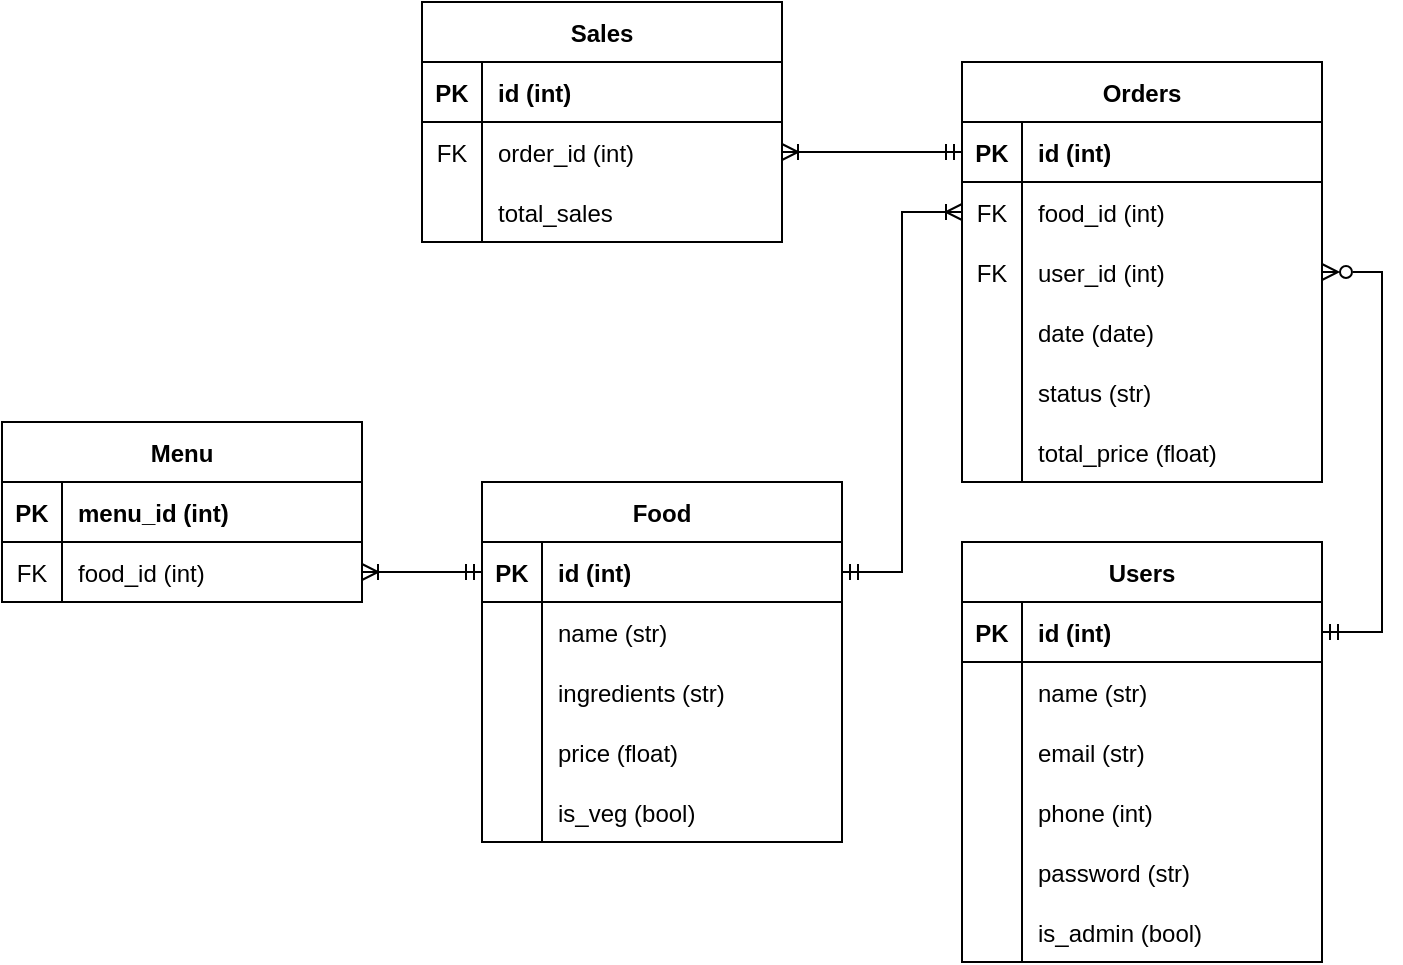 <mxfile version="20.5.1" type="device"><diagram id="uRsdhflDdtoOMmll3cLZ" name="Page-1"><mxGraphModel dx="1426" dy="737" grid="1" gridSize="10" guides="1" tooltips="1" connect="1" arrows="1" fold="1" page="1" pageScale="1" pageWidth="827" pageHeight="1169" math="0" shadow="0"><root><mxCell id="0"/><mxCell id="1" parent="0"/><mxCell id="iGJ9qGUGI-kX-xGFb3I8-1" value="Menu" style="shape=table;startSize=30;container=1;collapsible=1;childLayout=tableLayout;fixedRows=1;rowLines=0;fontStyle=1;align=center;resizeLast=1;" parent="1" vertex="1"><mxGeometry x="30" y="260" width="180" height="90" as="geometry"/></mxCell><mxCell id="iGJ9qGUGI-kX-xGFb3I8-2" value="" style="shape=tableRow;horizontal=0;startSize=0;swimlaneHead=0;swimlaneBody=0;fillColor=none;collapsible=0;dropTarget=0;points=[[0,0.5],[1,0.5]];portConstraint=eastwest;top=0;left=0;right=0;bottom=1;" parent="iGJ9qGUGI-kX-xGFb3I8-1" vertex="1"><mxGeometry y="30" width="180" height="30" as="geometry"/></mxCell><mxCell id="iGJ9qGUGI-kX-xGFb3I8-3" value="PK" style="shape=partialRectangle;connectable=0;fillColor=none;top=0;left=0;bottom=0;right=0;fontStyle=1;overflow=hidden;" parent="iGJ9qGUGI-kX-xGFb3I8-2" vertex="1"><mxGeometry width="30" height="30" as="geometry"><mxRectangle width="30" height="30" as="alternateBounds"/></mxGeometry></mxCell><mxCell id="iGJ9qGUGI-kX-xGFb3I8-4" value="menu_id (int)" style="shape=partialRectangle;connectable=0;fillColor=none;top=0;left=0;bottom=0;right=0;align=left;spacingLeft=6;fontStyle=1;overflow=hidden;" parent="iGJ9qGUGI-kX-xGFb3I8-2" vertex="1"><mxGeometry x="30" width="150" height="30" as="geometry"><mxRectangle width="150" height="30" as="alternateBounds"/></mxGeometry></mxCell><mxCell id="iGJ9qGUGI-kX-xGFb3I8-5" value="" style="shape=tableRow;horizontal=0;startSize=0;swimlaneHead=0;swimlaneBody=0;fillColor=none;collapsible=0;dropTarget=0;points=[[0,0.5],[1,0.5]];portConstraint=eastwest;top=0;left=0;right=0;bottom=0;" parent="iGJ9qGUGI-kX-xGFb3I8-1" vertex="1"><mxGeometry y="60" width="180" height="30" as="geometry"/></mxCell><mxCell id="iGJ9qGUGI-kX-xGFb3I8-6" value="FK" style="shape=partialRectangle;connectable=0;fillColor=none;top=0;left=0;bottom=0;right=0;editable=1;overflow=hidden;" parent="iGJ9qGUGI-kX-xGFb3I8-5" vertex="1"><mxGeometry width="30" height="30" as="geometry"><mxRectangle width="30" height="30" as="alternateBounds"/></mxGeometry></mxCell><mxCell id="iGJ9qGUGI-kX-xGFb3I8-7" value="food_id (int)" style="shape=partialRectangle;connectable=0;fillColor=none;top=0;left=0;bottom=0;right=0;align=left;spacingLeft=6;overflow=hidden;" parent="iGJ9qGUGI-kX-xGFb3I8-5" vertex="1"><mxGeometry x="30" width="150" height="30" as="geometry"><mxRectangle width="150" height="30" as="alternateBounds"/></mxGeometry></mxCell><mxCell id="iGJ9qGUGI-kX-xGFb3I8-14" value="Food" style="shape=table;startSize=30;container=1;collapsible=1;childLayout=tableLayout;fixedRows=1;rowLines=0;fontStyle=1;align=center;resizeLast=1;" parent="1" vertex="1"><mxGeometry x="270" y="290" width="180" height="180" as="geometry"/></mxCell><mxCell id="iGJ9qGUGI-kX-xGFb3I8-15" value="" style="shape=tableRow;horizontal=0;startSize=0;swimlaneHead=0;swimlaneBody=0;fillColor=none;collapsible=0;dropTarget=0;points=[[0,0.5],[1,0.5]];portConstraint=eastwest;top=0;left=0;right=0;bottom=1;" parent="iGJ9qGUGI-kX-xGFb3I8-14" vertex="1"><mxGeometry y="30" width="180" height="30" as="geometry"/></mxCell><mxCell id="iGJ9qGUGI-kX-xGFb3I8-16" value="PK" style="shape=partialRectangle;connectable=0;fillColor=none;top=0;left=0;bottom=0;right=0;fontStyle=1;overflow=hidden;" parent="iGJ9qGUGI-kX-xGFb3I8-15" vertex="1"><mxGeometry width="30" height="30" as="geometry"><mxRectangle width="30" height="30" as="alternateBounds"/></mxGeometry></mxCell><mxCell id="iGJ9qGUGI-kX-xGFb3I8-17" value="id (int)" style="shape=partialRectangle;connectable=0;fillColor=none;top=0;left=0;bottom=0;right=0;align=left;spacingLeft=6;fontStyle=1;overflow=hidden;" parent="iGJ9qGUGI-kX-xGFb3I8-15" vertex="1"><mxGeometry x="30" width="150" height="30" as="geometry"><mxRectangle width="150" height="30" as="alternateBounds"/></mxGeometry></mxCell><mxCell id="iGJ9qGUGI-kX-xGFb3I8-18" value="" style="shape=tableRow;horizontal=0;startSize=0;swimlaneHead=0;swimlaneBody=0;fillColor=none;collapsible=0;dropTarget=0;points=[[0,0.5],[1,0.5]];portConstraint=eastwest;top=0;left=0;right=0;bottom=0;" parent="iGJ9qGUGI-kX-xGFb3I8-14" vertex="1"><mxGeometry y="60" width="180" height="30" as="geometry"/></mxCell><mxCell id="iGJ9qGUGI-kX-xGFb3I8-19" value="" style="shape=partialRectangle;connectable=0;fillColor=none;top=0;left=0;bottom=0;right=0;editable=1;overflow=hidden;" parent="iGJ9qGUGI-kX-xGFb3I8-18" vertex="1"><mxGeometry width="30" height="30" as="geometry"><mxRectangle width="30" height="30" as="alternateBounds"/></mxGeometry></mxCell><mxCell id="iGJ9qGUGI-kX-xGFb3I8-20" value="name (str)" style="shape=partialRectangle;connectable=0;fillColor=none;top=0;left=0;bottom=0;right=0;align=left;spacingLeft=6;overflow=hidden;" parent="iGJ9qGUGI-kX-xGFb3I8-18" vertex="1"><mxGeometry x="30" width="150" height="30" as="geometry"><mxRectangle width="150" height="30" as="alternateBounds"/></mxGeometry></mxCell><mxCell id="iGJ9qGUGI-kX-xGFb3I8-29" value="" style="shape=tableRow;horizontal=0;startSize=0;swimlaneHead=0;swimlaneBody=0;fillColor=none;collapsible=0;dropTarget=0;points=[[0,0.5],[1,0.5]];portConstraint=eastwest;top=0;left=0;right=0;bottom=0;" parent="iGJ9qGUGI-kX-xGFb3I8-14" vertex="1"><mxGeometry y="90" width="180" height="30" as="geometry"/></mxCell><mxCell id="iGJ9qGUGI-kX-xGFb3I8-30" value="" style="shape=partialRectangle;connectable=0;fillColor=none;top=0;left=0;bottom=0;right=0;editable=1;overflow=hidden;" parent="iGJ9qGUGI-kX-xGFb3I8-29" vertex="1"><mxGeometry width="30" height="30" as="geometry"><mxRectangle width="30" height="30" as="alternateBounds"/></mxGeometry></mxCell><mxCell id="iGJ9qGUGI-kX-xGFb3I8-31" value="ingredients (str)" style="shape=partialRectangle;connectable=0;fillColor=none;top=0;left=0;bottom=0;right=0;align=left;spacingLeft=6;overflow=hidden;" parent="iGJ9qGUGI-kX-xGFb3I8-29" vertex="1"><mxGeometry x="30" width="150" height="30" as="geometry"><mxRectangle width="150" height="30" as="alternateBounds"/></mxGeometry></mxCell><mxCell id="iGJ9qGUGI-kX-xGFb3I8-32" value="" style="shape=tableRow;horizontal=0;startSize=0;swimlaneHead=0;swimlaneBody=0;fillColor=none;collapsible=0;dropTarget=0;points=[[0,0.5],[1,0.5]];portConstraint=eastwest;top=0;left=0;right=0;bottom=0;" parent="iGJ9qGUGI-kX-xGFb3I8-14" vertex="1"><mxGeometry y="120" width="180" height="30" as="geometry"/></mxCell><mxCell id="iGJ9qGUGI-kX-xGFb3I8-33" value="" style="shape=partialRectangle;connectable=0;fillColor=none;top=0;left=0;bottom=0;right=0;editable=1;overflow=hidden;" parent="iGJ9qGUGI-kX-xGFb3I8-32" vertex="1"><mxGeometry width="30" height="30" as="geometry"><mxRectangle width="30" height="30" as="alternateBounds"/></mxGeometry></mxCell><mxCell id="iGJ9qGUGI-kX-xGFb3I8-34" value="price (float)" style="shape=partialRectangle;connectable=0;fillColor=none;top=0;left=0;bottom=0;right=0;align=left;spacingLeft=6;overflow=hidden;" parent="iGJ9qGUGI-kX-xGFb3I8-32" vertex="1"><mxGeometry x="30" width="150" height="30" as="geometry"><mxRectangle width="150" height="30" as="alternateBounds"/></mxGeometry></mxCell><mxCell id="iGJ9qGUGI-kX-xGFb3I8-26" value="" style="shape=tableRow;horizontal=0;startSize=0;swimlaneHead=0;swimlaneBody=0;fillColor=none;collapsible=0;dropTarget=0;points=[[0,0.5],[1,0.5]];portConstraint=eastwest;top=0;left=0;right=0;bottom=0;" parent="iGJ9qGUGI-kX-xGFb3I8-14" vertex="1"><mxGeometry y="150" width="180" height="30" as="geometry"/></mxCell><mxCell id="iGJ9qGUGI-kX-xGFb3I8-27" value="" style="shape=partialRectangle;connectable=0;fillColor=none;top=0;left=0;bottom=0;right=0;editable=1;overflow=hidden;" parent="iGJ9qGUGI-kX-xGFb3I8-26" vertex="1"><mxGeometry width="30" height="30" as="geometry"><mxRectangle width="30" height="30" as="alternateBounds"/></mxGeometry></mxCell><mxCell id="iGJ9qGUGI-kX-xGFb3I8-28" value="is_veg (bool)" style="shape=partialRectangle;connectable=0;fillColor=none;top=0;left=0;bottom=0;right=0;align=left;spacingLeft=6;overflow=hidden;" parent="iGJ9qGUGI-kX-xGFb3I8-26" vertex="1"><mxGeometry x="30" width="150" height="30" as="geometry"><mxRectangle width="150" height="30" as="alternateBounds"/></mxGeometry></mxCell><mxCell id="iGJ9qGUGI-kX-xGFb3I8-36" value="" style="edgeStyle=entityRelationEdgeStyle;fontSize=12;html=1;endArrow=ERoneToMany;startArrow=ERmandOne;rounded=0;exitX=0;exitY=0.5;exitDx=0;exitDy=0;entryX=1;entryY=0.5;entryDx=0;entryDy=0;" parent="1" source="iGJ9qGUGI-kX-xGFb3I8-15" target="iGJ9qGUGI-kX-xGFb3I8-5" edge="1"><mxGeometry width="100" height="100" relative="1" as="geometry"><mxPoint x="240" y="130" as="sourcePoint"/><mxPoint x="270" y="40" as="targetPoint"/></mxGeometry></mxCell><mxCell id="iGJ9qGUGI-kX-xGFb3I8-39" value="Orders" style="shape=table;startSize=30;container=1;collapsible=1;childLayout=tableLayout;fixedRows=1;rowLines=0;fontStyle=1;align=center;resizeLast=1;" parent="1" vertex="1"><mxGeometry x="510" y="80" width="180" height="210" as="geometry"/></mxCell><mxCell id="iGJ9qGUGI-kX-xGFb3I8-40" value="" style="shape=tableRow;horizontal=0;startSize=0;swimlaneHead=0;swimlaneBody=0;fillColor=none;collapsible=0;dropTarget=0;points=[[0,0.5],[1,0.5]];portConstraint=eastwest;top=0;left=0;right=0;bottom=1;" parent="iGJ9qGUGI-kX-xGFb3I8-39" vertex="1"><mxGeometry y="30" width="180" height="30" as="geometry"/></mxCell><mxCell id="iGJ9qGUGI-kX-xGFb3I8-41" value="PK" style="shape=partialRectangle;connectable=0;fillColor=none;top=0;left=0;bottom=0;right=0;fontStyle=1;overflow=hidden;" parent="iGJ9qGUGI-kX-xGFb3I8-40" vertex="1"><mxGeometry width="30" height="30" as="geometry"><mxRectangle width="30" height="30" as="alternateBounds"/></mxGeometry></mxCell><mxCell id="iGJ9qGUGI-kX-xGFb3I8-42" value="id (int)" style="shape=partialRectangle;connectable=0;fillColor=none;top=0;left=0;bottom=0;right=0;align=left;spacingLeft=6;fontStyle=1;overflow=hidden;" parent="iGJ9qGUGI-kX-xGFb3I8-40" vertex="1"><mxGeometry x="30" width="150" height="30" as="geometry"><mxRectangle width="150" height="30" as="alternateBounds"/></mxGeometry></mxCell><mxCell id="iGJ9qGUGI-kX-xGFb3I8-43" value="" style="shape=tableRow;horizontal=0;startSize=0;swimlaneHead=0;swimlaneBody=0;fillColor=none;collapsible=0;dropTarget=0;points=[[0,0.5],[1,0.5]];portConstraint=eastwest;top=0;left=0;right=0;bottom=0;" parent="iGJ9qGUGI-kX-xGFb3I8-39" vertex="1"><mxGeometry y="60" width="180" height="30" as="geometry"/></mxCell><mxCell id="iGJ9qGUGI-kX-xGFb3I8-44" value="FK" style="shape=partialRectangle;connectable=0;fillColor=none;top=0;left=0;bottom=0;right=0;editable=1;overflow=hidden;" parent="iGJ9qGUGI-kX-xGFb3I8-43" vertex="1"><mxGeometry width="30" height="30" as="geometry"><mxRectangle width="30" height="30" as="alternateBounds"/></mxGeometry></mxCell><mxCell id="iGJ9qGUGI-kX-xGFb3I8-45" value="food_id (int)" style="shape=partialRectangle;connectable=0;fillColor=none;top=0;left=0;bottom=0;right=0;align=left;spacingLeft=6;overflow=hidden;" parent="iGJ9qGUGI-kX-xGFb3I8-43" vertex="1"><mxGeometry x="30" width="150" height="30" as="geometry"><mxRectangle width="150" height="30" as="alternateBounds"/></mxGeometry></mxCell><mxCell id="iGJ9qGUGI-kX-xGFb3I8-71" value="" style="shape=tableRow;horizontal=0;startSize=0;swimlaneHead=0;swimlaneBody=0;fillColor=none;collapsible=0;dropTarget=0;points=[[0,0.5],[1,0.5]];portConstraint=eastwest;top=0;left=0;right=0;bottom=0;" parent="iGJ9qGUGI-kX-xGFb3I8-39" vertex="1"><mxGeometry y="90" width="180" height="30" as="geometry"/></mxCell><mxCell id="iGJ9qGUGI-kX-xGFb3I8-72" value="FK" style="shape=partialRectangle;connectable=0;fillColor=none;top=0;left=0;bottom=0;right=0;editable=1;overflow=hidden;" parent="iGJ9qGUGI-kX-xGFb3I8-71" vertex="1"><mxGeometry width="30" height="30" as="geometry"><mxRectangle width="30" height="30" as="alternateBounds"/></mxGeometry></mxCell><mxCell id="iGJ9qGUGI-kX-xGFb3I8-73" value="user_id (int)" style="shape=partialRectangle;connectable=0;fillColor=none;top=0;left=0;bottom=0;right=0;align=left;spacingLeft=6;overflow=hidden;" parent="iGJ9qGUGI-kX-xGFb3I8-71" vertex="1"><mxGeometry x="30" width="150" height="30" as="geometry"><mxRectangle width="150" height="30" as="alternateBounds"/></mxGeometry></mxCell><mxCell id="iGJ9qGUGI-kX-xGFb3I8-74" value="" style="shape=tableRow;horizontal=0;startSize=0;swimlaneHead=0;swimlaneBody=0;fillColor=none;collapsible=0;dropTarget=0;points=[[0,0.5],[1,0.5]];portConstraint=eastwest;top=0;left=0;right=0;bottom=0;" parent="iGJ9qGUGI-kX-xGFb3I8-39" vertex="1"><mxGeometry y="120" width="180" height="30" as="geometry"/></mxCell><mxCell id="iGJ9qGUGI-kX-xGFb3I8-75" value="" style="shape=partialRectangle;connectable=0;fillColor=none;top=0;left=0;bottom=0;right=0;editable=1;overflow=hidden;" parent="iGJ9qGUGI-kX-xGFb3I8-74" vertex="1"><mxGeometry width="30" height="30" as="geometry"><mxRectangle width="30" height="30" as="alternateBounds"/></mxGeometry></mxCell><mxCell id="iGJ9qGUGI-kX-xGFb3I8-76" value="date (date)" style="shape=partialRectangle;connectable=0;fillColor=none;top=0;left=0;bottom=0;right=0;align=left;spacingLeft=6;overflow=hidden;" parent="iGJ9qGUGI-kX-xGFb3I8-74" vertex="1"><mxGeometry x="30" width="150" height="30" as="geometry"><mxRectangle width="150" height="30" as="alternateBounds"/></mxGeometry></mxCell><mxCell id="iGJ9qGUGI-kX-xGFb3I8-77" value="" style="shape=tableRow;horizontal=0;startSize=0;swimlaneHead=0;swimlaneBody=0;fillColor=none;collapsible=0;dropTarget=0;points=[[0,0.5],[1,0.5]];portConstraint=eastwest;top=0;left=0;right=0;bottom=0;" parent="iGJ9qGUGI-kX-xGFb3I8-39" vertex="1"><mxGeometry y="150" width="180" height="30" as="geometry"/></mxCell><mxCell id="iGJ9qGUGI-kX-xGFb3I8-78" value="" style="shape=partialRectangle;connectable=0;fillColor=none;top=0;left=0;bottom=0;right=0;editable=1;overflow=hidden;" parent="iGJ9qGUGI-kX-xGFb3I8-77" vertex="1"><mxGeometry width="30" height="30" as="geometry"><mxRectangle width="30" height="30" as="alternateBounds"/></mxGeometry></mxCell><mxCell id="iGJ9qGUGI-kX-xGFb3I8-79" value="status (str)" style="shape=partialRectangle;connectable=0;fillColor=none;top=0;left=0;bottom=0;right=0;align=left;spacingLeft=6;overflow=hidden;" parent="iGJ9qGUGI-kX-xGFb3I8-77" vertex="1"><mxGeometry x="30" width="150" height="30" as="geometry"><mxRectangle width="150" height="30" as="alternateBounds"/></mxGeometry></mxCell><mxCell id="iGJ9qGUGI-kX-xGFb3I8-67" value="" style="shape=tableRow;horizontal=0;startSize=0;swimlaneHead=0;swimlaneBody=0;fillColor=none;collapsible=0;dropTarget=0;points=[[0,0.5],[1,0.5]];portConstraint=eastwest;top=0;left=0;right=0;bottom=0;" parent="iGJ9qGUGI-kX-xGFb3I8-39" vertex="1"><mxGeometry y="180" width="180" height="30" as="geometry"/></mxCell><mxCell id="iGJ9qGUGI-kX-xGFb3I8-68" value="" style="shape=partialRectangle;connectable=0;fillColor=none;top=0;left=0;bottom=0;right=0;editable=1;overflow=hidden;" parent="iGJ9qGUGI-kX-xGFb3I8-67" vertex="1"><mxGeometry width="30" height="30" as="geometry"><mxRectangle width="30" height="30" as="alternateBounds"/></mxGeometry></mxCell><mxCell id="iGJ9qGUGI-kX-xGFb3I8-69" value="total_price (float)" style="shape=partialRectangle;connectable=0;fillColor=none;top=0;left=0;bottom=0;right=0;align=left;spacingLeft=6;overflow=hidden;" parent="iGJ9qGUGI-kX-xGFb3I8-67" vertex="1"><mxGeometry x="30" width="150" height="30" as="geometry"><mxRectangle width="150" height="30" as="alternateBounds"/></mxGeometry></mxCell><mxCell id="iGJ9qGUGI-kX-xGFb3I8-46" value="" style="edgeStyle=entityRelationEdgeStyle;fontSize=12;html=1;endArrow=ERoneToMany;startArrow=ERmandOne;rounded=0;exitX=1;exitY=0.5;exitDx=0;exitDy=0;entryX=0;entryY=0.5;entryDx=0;entryDy=0;" parent="1" source="iGJ9qGUGI-kX-xGFb3I8-15" target="iGJ9qGUGI-kX-xGFb3I8-43" edge="1"><mxGeometry width="100" height="100" relative="1" as="geometry"><mxPoint x="360" y="370" as="sourcePoint"/><mxPoint x="460" y="270" as="targetPoint"/></mxGeometry></mxCell><mxCell id="iGJ9qGUGI-kX-xGFb3I8-50" value="Users" style="shape=table;startSize=30;container=1;collapsible=1;childLayout=tableLayout;fixedRows=1;rowLines=0;fontStyle=1;align=center;resizeLast=1;" parent="1" vertex="1"><mxGeometry x="510" y="320" width="180" height="210" as="geometry"/></mxCell><mxCell id="iGJ9qGUGI-kX-xGFb3I8-51" value="" style="shape=tableRow;horizontal=0;startSize=0;swimlaneHead=0;swimlaneBody=0;fillColor=none;collapsible=0;dropTarget=0;points=[[0,0.5],[1,0.5]];portConstraint=eastwest;top=0;left=0;right=0;bottom=1;" parent="iGJ9qGUGI-kX-xGFb3I8-50" vertex="1"><mxGeometry y="30" width="180" height="30" as="geometry"/></mxCell><mxCell id="iGJ9qGUGI-kX-xGFb3I8-52" value="PK" style="shape=partialRectangle;connectable=0;fillColor=none;top=0;left=0;bottom=0;right=0;fontStyle=1;overflow=hidden;" parent="iGJ9qGUGI-kX-xGFb3I8-51" vertex="1"><mxGeometry width="30" height="30" as="geometry"><mxRectangle width="30" height="30" as="alternateBounds"/></mxGeometry></mxCell><mxCell id="iGJ9qGUGI-kX-xGFb3I8-53" value="id (int)" style="shape=partialRectangle;connectable=0;fillColor=none;top=0;left=0;bottom=0;right=0;align=left;spacingLeft=6;fontStyle=1;overflow=hidden;" parent="iGJ9qGUGI-kX-xGFb3I8-51" vertex="1"><mxGeometry x="30" width="150" height="30" as="geometry"><mxRectangle width="150" height="30" as="alternateBounds"/></mxGeometry></mxCell><mxCell id="iGJ9qGUGI-kX-xGFb3I8-54" value="" style="shape=tableRow;horizontal=0;startSize=0;swimlaneHead=0;swimlaneBody=0;fillColor=none;collapsible=0;dropTarget=0;points=[[0,0.5],[1,0.5]];portConstraint=eastwest;top=0;left=0;right=0;bottom=0;" parent="iGJ9qGUGI-kX-xGFb3I8-50" vertex="1"><mxGeometry y="60" width="180" height="30" as="geometry"/></mxCell><mxCell id="iGJ9qGUGI-kX-xGFb3I8-55" value="" style="shape=partialRectangle;connectable=0;fillColor=none;top=0;left=0;bottom=0;right=0;editable=1;overflow=hidden;" parent="iGJ9qGUGI-kX-xGFb3I8-54" vertex="1"><mxGeometry width="30" height="30" as="geometry"><mxRectangle width="30" height="30" as="alternateBounds"/></mxGeometry></mxCell><mxCell id="iGJ9qGUGI-kX-xGFb3I8-56" value="name (str)" style="shape=partialRectangle;connectable=0;fillColor=none;top=0;left=0;bottom=0;right=0;align=left;spacingLeft=6;overflow=hidden;" parent="iGJ9qGUGI-kX-xGFb3I8-54" vertex="1"><mxGeometry x="30" width="150" height="30" as="geometry"><mxRectangle width="150" height="30" as="alternateBounds"/></mxGeometry></mxCell><mxCell id="iGJ9qGUGI-kX-xGFb3I8-57" value="" style="shape=tableRow;horizontal=0;startSize=0;swimlaneHead=0;swimlaneBody=0;fillColor=none;collapsible=0;dropTarget=0;points=[[0,0.5],[1,0.5]];portConstraint=eastwest;top=0;left=0;right=0;bottom=0;" parent="iGJ9qGUGI-kX-xGFb3I8-50" vertex="1"><mxGeometry y="90" width="180" height="30" as="geometry"/></mxCell><mxCell id="iGJ9qGUGI-kX-xGFb3I8-58" value="" style="shape=partialRectangle;connectable=0;fillColor=none;top=0;left=0;bottom=0;right=0;editable=1;overflow=hidden;" parent="iGJ9qGUGI-kX-xGFb3I8-57" vertex="1"><mxGeometry width="30" height="30" as="geometry"><mxRectangle width="30" height="30" as="alternateBounds"/></mxGeometry></mxCell><mxCell id="iGJ9qGUGI-kX-xGFb3I8-59" value="email (str)" style="shape=partialRectangle;connectable=0;fillColor=none;top=0;left=0;bottom=0;right=0;align=left;spacingLeft=6;overflow=hidden;" parent="iGJ9qGUGI-kX-xGFb3I8-57" vertex="1"><mxGeometry x="30" width="150" height="30" as="geometry"><mxRectangle width="150" height="30" as="alternateBounds"/></mxGeometry></mxCell><mxCell id="iGJ9qGUGI-kX-xGFb3I8-60" value="" style="shape=tableRow;horizontal=0;startSize=0;swimlaneHead=0;swimlaneBody=0;fillColor=none;collapsible=0;dropTarget=0;points=[[0,0.5],[1,0.5]];portConstraint=eastwest;top=0;left=0;right=0;bottom=0;" parent="iGJ9qGUGI-kX-xGFb3I8-50" vertex="1"><mxGeometry y="120" width="180" height="30" as="geometry"/></mxCell><mxCell id="iGJ9qGUGI-kX-xGFb3I8-61" value="" style="shape=partialRectangle;connectable=0;fillColor=none;top=0;left=0;bottom=0;right=0;editable=1;overflow=hidden;" parent="iGJ9qGUGI-kX-xGFb3I8-60" vertex="1"><mxGeometry width="30" height="30" as="geometry"><mxRectangle width="30" height="30" as="alternateBounds"/></mxGeometry></mxCell><mxCell id="iGJ9qGUGI-kX-xGFb3I8-62" value="phone (int)" style="shape=partialRectangle;connectable=0;fillColor=none;top=0;left=0;bottom=0;right=0;align=left;spacingLeft=6;overflow=hidden;" parent="iGJ9qGUGI-kX-xGFb3I8-60" vertex="1"><mxGeometry x="30" width="150" height="30" as="geometry"><mxRectangle width="150" height="30" as="alternateBounds"/></mxGeometry></mxCell><mxCell id="iGJ9qGUGI-kX-xGFb3I8-63" value="" style="shape=tableRow;horizontal=0;startSize=0;swimlaneHead=0;swimlaneBody=0;fillColor=none;collapsible=0;dropTarget=0;points=[[0,0.5],[1,0.5]];portConstraint=eastwest;top=0;left=0;right=0;bottom=0;" parent="iGJ9qGUGI-kX-xGFb3I8-50" vertex="1"><mxGeometry y="150" width="180" height="30" as="geometry"/></mxCell><mxCell id="iGJ9qGUGI-kX-xGFb3I8-64" value="" style="shape=partialRectangle;connectable=0;fillColor=none;top=0;left=0;bottom=0;right=0;editable=1;overflow=hidden;" parent="iGJ9qGUGI-kX-xGFb3I8-63" vertex="1"><mxGeometry width="30" height="30" as="geometry"><mxRectangle width="30" height="30" as="alternateBounds"/></mxGeometry></mxCell><mxCell id="iGJ9qGUGI-kX-xGFb3I8-65" value="password (str)" style="shape=partialRectangle;connectable=0;fillColor=none;top=0;left=0;bottom=0;right=0;align=left;spacingLeft=6;overflow=hidden;" parent="iGJ9qGUGI-kX-xGFb3I8-63" vertex="1"><mxGeometry x="30" width="150" height="30" as="geometry"><mxRectangle width="150" height="30" as="alternateBounds"/></mxGeometry></mxCell><mxCell id="iGJ9qGUGI-kX-xGFb3I8-101" value="" style="shape=tableRow;horizontal=0;startSize=0;swimlaneHead=0;swimlaneBody=0;fillColor=none;collapsible=0;dropTarget=0;points=[[0,0.5],[1,0.5]];portConstraint=eastwest;top=0;left=0;right=0;bottom=0;" parent="iGJ9qGUGI-kX-xGFb3I8-50" vertex="1"><mxGeometry y="180" width="180" height="30" as="geometry"/></mxCell><mxCell id="iGJ9qGUGI-kX-xGFb3I8-102" value="" style="shape=partialRectangle;connectable=0;fillColor=none;top=0;left=0;bottom=0;right=0;editable=1;overflow=hidden;" parent="iGJ9qGUGI-kX-xGFb3I8-101" vertex="1"><mxGeometry width="30" height="30" as="geometry"><mxRectangle width="30" height="30" as="alternateBounds"/></mxGeometry></mxCell><mxCell id="iGJ9qGUGI-kX-xGFb3I8-103" value="is_admin (bool)" style="shape=partialRectangle;connectable=0;fillColor=none;top=0;left=0;bottom=0;right=0;align=left;spacingLeft=6;overflow=hidden;" parent="iGJ9qGUGI-kX-xGFb3I8-101" vertex="1"><mxGeometry x="30" width="150" height="30" as="geometry"><mxRectangle width="150" height="30" as="alternateBounds"/></mxGeometry></mxCell><mxCell id="iGJ9qGUGI-kX-xGFb3I8-81" value="Sales" style="shape=table;startSize=30;container=1;collapsible=1;childLayout=tableLayout;fixedRows=1;rowLines=0;fontStyle=1;align=center;resizeLast=1;" parent="1" vertex="1"><mxGeometry x="240" y="50" width="180" height="120" as="geometry"/></mxCell><mxCell id="iGJ9qGUGI-kX-xGFb3I8-82" value="" style="shape=tableRow;horizontal=0;startSize=0;swimlaneHead=0;swimlaneBody=0;fillColor=none;collapsible=0;dropTarget=0;points=[[0,0.5],[1,0.5]];portConstraint=eastwest;top=0;left=0;right=0;bottom=1;" parent="iGJ9qGUGI-kX-xGFb3I8-81" vertex="1"><mxGeometry y="30" width="180" height="30" as="geometry"/></mxCell><mxCell id="iGJ9qGUGI-kX-xGFb3I8-83" value="PK" style="shape=partialRectangle;connectable=0;fillColor=none;top=0;left=0;bottom=0;right=0;fontStyle=1;overflow=hidden;" parent="iGJ9qGUGI-kX-xGFb3I8-82" vertex="1"><mxGeometry width="30" height="30" as="geometry"><mxRectangle width="30" height="30" as="alternateBounds"/></mxGeometry></mxCell><mxCell id="iGJ9qGUGI-kX-xGFb3I8-84" value="id (int)" style="shape=partialRectangle;connectable=0;fillColor=none;top=0;left=0;bottom=0;right=0;align=left;spacingLeft=6;fontStyle=1;overflow=hidden;" parent="iGJ9qGUGI-kX-xGFb3I8-82" vertex="1"><mxGeometry x="30" width="150" height="30" as="geometry"><mxRectangle width="150" height="30" as="alternateBounds"/></mxGeometry></mxCell><mxCell id="iGJ9qGUGI-kX-xGFb3I8-95" value="" style="shape=tableRow;horizontal=0;startSize=0;swimlaneHead=0;swimlaneBody=0;fillColor=none;collapsible=0;dropTarget=0;points=[[0,0.5],[1,0.5]];portConstraint=eastwest;top=0;left=0;right=0;bottom=0;" parent="iGJ9qGUGI-kX-xGFb3I8-81" vertex="1"><mxGeometry y="60" width="180" height="30" as="geometry"/></mxCell><mxCell id="iGJ9qGUGI-kX-xGFb3I8-96" value="FK" style="shape=partialRectangle;connectable=0;fillColor=none;top=0;left=0;bottom=0;right=0;editable=1;overflow=hidden;" parent="iGJ9qGUGI-kX-xGFb3I8-95" vertex="1"><mxGeometry width="30" height="30" as="geometry"><mxRectangle width="30" height="30" as="alternateBounds"/></mxGeometry></mxCell><mxCell id="iGJ9qGUGI-kX-xGFb3I8-97" value="order_id (int)" style="shape=partialRectangle;connectable=0;fillColor=none;top=0;left=0;bottom=0;right=0;align=left;spacingLeft=6;overflow=hidden;" parent="iGJ9qGUGI-kX-xGFb3I8-95" vertex="1"><mxGeometry x="30" width="150" height="30" as="geometry"><mxRectangle width="150" height="30" as="alternateBounds"/></mxGeometry></mxCell><mxCell id="iGJ9qGUGI-kX-xGFb3I8-85" value="" style="shape=tableRow;horizontal=0;startSize=0;swimlaneHead=0;swimlaneBody=0;fillColor=none;collapsible=0;dropTarget=0;points=[[0,0.5],[1,0.5]];portConstraint=eastwest;top=0;left=0;right=0;bottom=0;" parent="iGJ9qGUGI-kX-xGFb3I8-81" vertex="1"><mxGeometry y="90" width="180" height="30" as="geometry"/></mxCell><mxCell id="iGJ9qGUGI-kX-xGFb3I8-86" value="" style="shape=partialRectangle;connectable=0;fillColor=none;top=0;left=0;bottom=0;right=0;editable=1;overflow=hidden;" parent="iGJ9qGUGI-kX-xGFb3I8-85" vertex="1"><mxGeometry width="30" height="30" as="geometry"><mxRectangle width="30" height="30" as="alternateBounds"/></mxGeometry></mxCell><mxCell id="iGJ9qGUGI-kX-xGFb3I8-87" value="total_sales" style="shape=partialRectangle;connectable=0;fillColor=none;top=0;left=0;bottom=0;right=0;align=left;spacingLeft=6;overflow=hidden;" parent="iGJ9qGUGI-kX-xGFb3I8-85" vertex="1"><mxGeometry x="30" width="150" height="30" as="geometry"><mxRectangle width="150" height="30" as="alternateBounds"/></mxGeometry></mxCell><mxCell id="iGJ9qGUGI-kX-xGFb3I8-98" value="" style="edgeStyle=entityRelationEdgeStyle;fontSize=12;html=1;endArrow=ERoneToMany;startArrow=ERmandOne;rounded=0;exitX=0;exitY=0.5;exitDx=0;exitDy=0;entryX=1;entryY=0.5;entryDx=0;entryDy=0;" parent="1" source="iGJ9qGUGI-kX-xGFb3I8-40" target="iGJ9qGUGI-kX-xGFb3I8-95" edge="1"><mxGeometry width="100" height="100" relative="1" as="geometry"><mxPoint x="600" y="460" as="sourcePoint"/><mxPoint x="700" y="360" as="targetPoint"/></mxGeometry></mxCell><mxCell id="wjs9Me3lQ6bdpVvaRGOC-1" value="" style="edgeStyle=entityRelationEdgeStyle;fontSize=12;html=1;endArrow=ERzeroToMany;startArrow=ERmandOne;rounded=0;entryX=1;entryY=0.5;entryDx=0;entryDy=0;exitX=1;exitY=0.5;exitDx=0;exitDy=0;endFill=0;" edge="1" parent="1" source="iGJ9qGUGI-kX-xGFb3I8-51" target="iGJ9qGUGI-kX-xGFb3I8-71"><mxGeometry width="100" height="100" relative="1" as="geometry"><mxPoint x="790" y="190" as="sourcePoint"/><mxPoint x="730" y="540" as="targetPoint"/></mxGeometry></mxCell></root></mxGraphModel></diagram></mxfile>